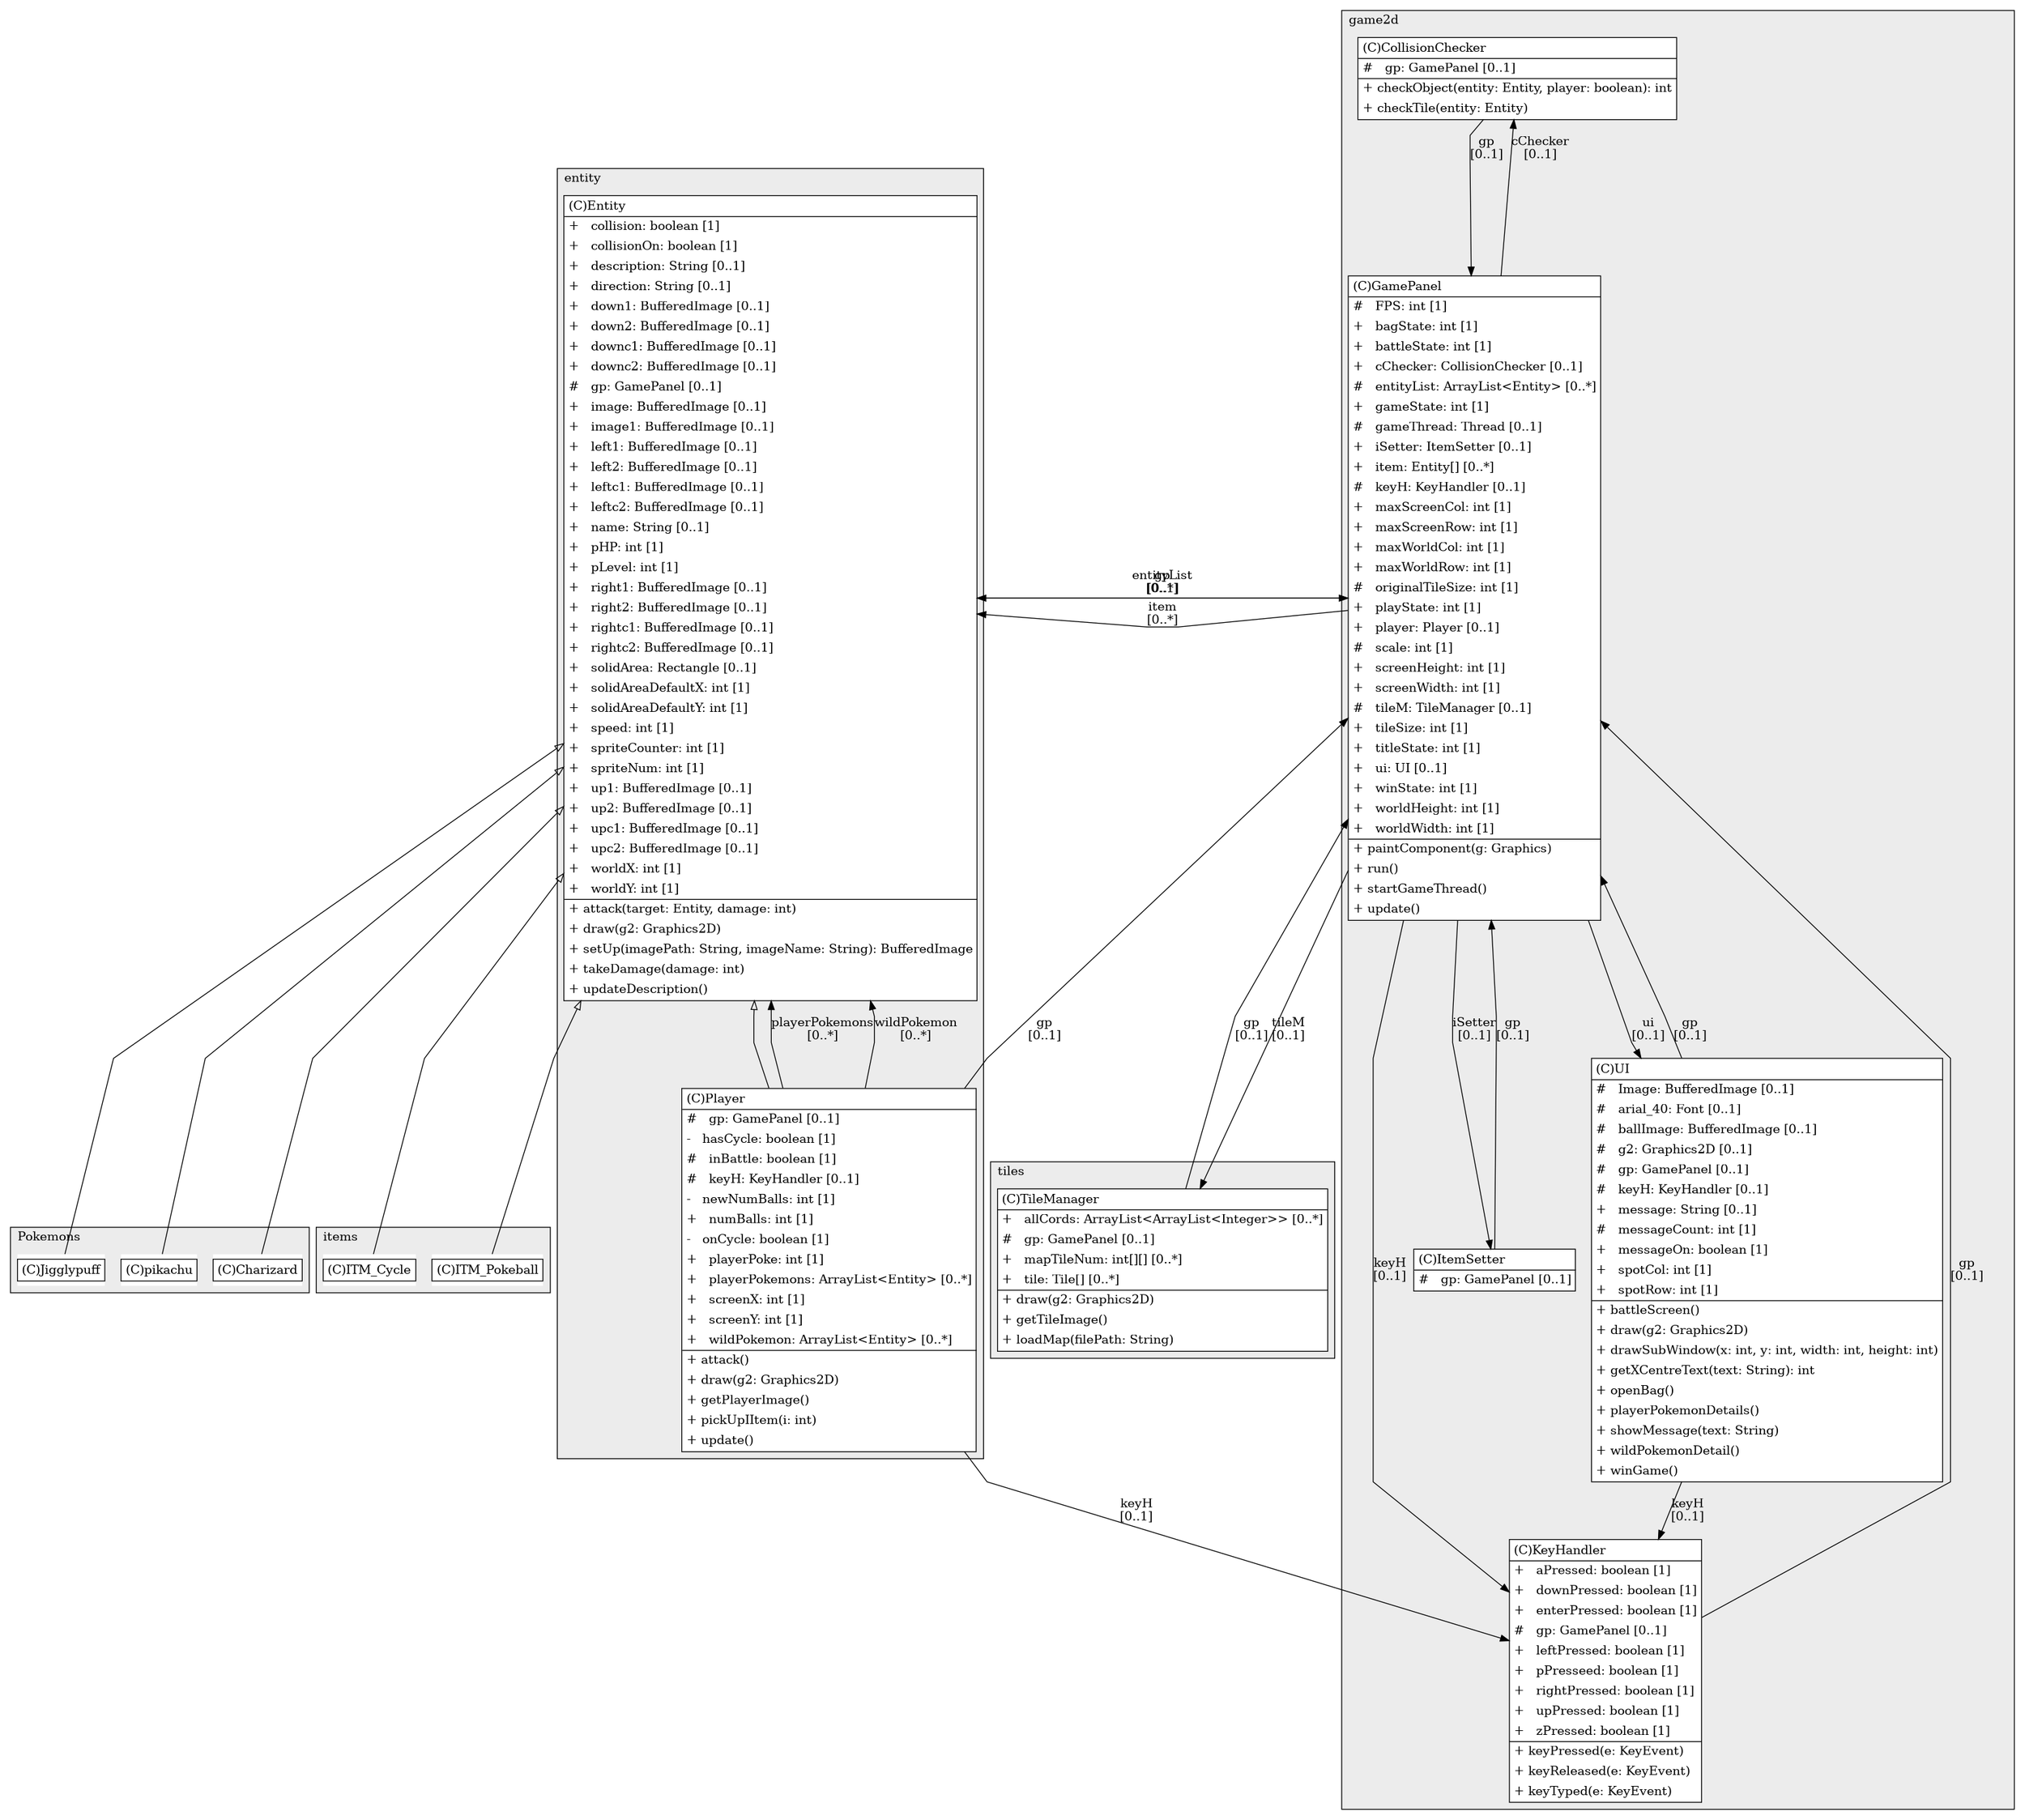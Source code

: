 @startuml

/' diagram meta data start
config=StructureConfiguration;
{
  "projectClassification": {
    "searchMode": "OpenProject", // OpenProject, AllProjects
    "includedProjects": "",
    "pathEndKeywords": "*.impl",
    "isClientPath": "",
    "isClientName": "",
    "isTestPath": "",
    "isTestName": "",
    "isMappingPath": "",
    "isMappingName": "",
    "isDataAccessPath": "",
    "isDataAccessName": "",
    "isDataStructurePath": "",
    "isDataStructureName": "",
    "isInterfaceStructuresPath": "",
    "isInterfaceStructuresName": "",
    "isEntryPointPath": "",
    "isEntryPointName": "",
    "treatFinalFieldsAsMandatory": false
  },
  "graphRestriction": {
    "classPackageExcludeFilter": "",
    "classPackageIncludeFilter": "",
    "classNameExcludeFilter": "",
    "classNameIncludeFilter": "",
    "methodNameExcludeFilter": "",
    "methodNameIncludeFilter": "",
    "removeByInheritance": "", // inheritance/annotation based filtering is done in a second step
    "removeByAnnotation": "",
    "removeByClassPackage": "", // cleanup the graph after inheritance/annotation based filtering is done
    "removeByClassName": "",
    "cutMappings": false,
    "cutEnum": true,
    "cutTests": true,
    "cutClient": true,
    "cutDataAccess": true,
    "cutInterfaceStructures": true,
    "cutDataStructures": true,
    "cutGetterAndSetter": true,
    "cutConstructors": true
  },
  "graphTraversal": {
    "forwardDepth": 3,
    "backwardDepth": 3,
    "classPackageExcludeFilter": "",
    "classPackageIncludeFilter": "",
    "classNameExcludeFilter": "",
    "classNameIncludeFilter": "",
    "methodNameExcludeFilter": "",
    "methodNameIncludeFilter": "",
    "hideMappings": false,
    "hideDataStructures": false,
    "hidePrivateMethods": true,
    "hideInterfaceCalls": true, // indirection: implementation -> interface (is hidden) -> implementation
    "onlyShowApplicationEntryPoints": false, // root node is included
    "useMethodCallsForStructureDiagram": "ForwardOnly" // ForwardOnly, BothDirections, No
  },
  "details": {
    "aggregation": "GroupByClass", // ByClass, GroupByClass, None
    "showClassGenericTypes": true,
    "showMethods": true,
    "showMethodParameterNames": true,
    "showMethodParameterTypes": true,
    "showMethodReturnType": true,
    "showPackageLevels": 2,
    "showDetailedClassStructure": true
  },
  "rootClass": "game2d.UI",
  "extensionCallbackMethod": "" // qualified.class.name#methodName - signature: public static String method(String)
}
diagram meta data end '/



digraph g {
    rankdir="TB"
    splines=polyline
    

'nodes 
subgraph cluster_100526016 { 
   	label=items
	labeljust=l
	fillcolor="#ececec"
	style=filled
   
   ITM_Cycle100526016[
	label=<<TABLE BORDER="1" CELLBORDER="0" CELLPADDING="4" CELLSPACING="0">
<TR><TD ALIGN="LEFT" >(C)ITM_Cycle</TD></TR>
</TABLE>>
	style=filled
	margin=0
	shape=plaintext
	fillcolor="#FFFFFF"
];

ITM_Pokeball100526016[
	label=<<TABLE BORDER="1" CELLBORDER="0" CELLPADDING="4" CELLSPACING="0">
<TR><TD ALIGN="LEFT" >(C)ITM_Pokeball</TD></TR>
</TABLE>>
	style=filled
	margin=0
	shape=plaintext
	fillcolor="#FFFFFF"
];
} 

subgraph cluster_110363525 { 
   	label=tiles
	labeljust=l
	fillcolor="#ececec"
	style=filled
   
   TileManager110363525[
	label=<<TABLE BORDER="1" CELLBORDER="0" CELLPADDING="4" CELLSPACING="0">
<TR><TD ALIGN="LEFT" >(C)TileManager</TD></TR>
<HR/>
<TR><TD ALIGN="LEFT" >+   allCords: ArrayList&lt;ArrayList&lt;Integer&gt;&gt; [0..*]</TD></TR>
<TR><TD ALIGN="LEFT" >#   gp: GamePanel [0..1]</TD></TR>
<TR><TD ALIGN="LEFT" >+   mapTileNum: int[][] [0..*]</TD></TR>
<TR><TD ALIGN="LEFT" >+   tile: Tile[] [0..*]</TD></TR>
<HR/>
<TR><TD ALIGN="LEFT" >+ draw(g2: Graphics2D)</TD></TR>
<TR><TD ALIGN="LEFT" >+ getTileImage()</TD></TR>
<TR><TD ALIGN="LEFT" >+ loadMap(filePath: String)</TD></TR>
</TABLE>>
	style=filled
	margin=0
	shape=plaintext
	fillcolor="#FFFFFF"
];
} 

subgraph cluster_1253237276 { 
   	label=game2d
	labeljust=l
	fillcolor="#ececec"
	style=filled
   
   CollisionChecker1253237276[
	label=<<TABLE BORDER="1" CELLBORDER="0" CELLPADDING="4" CELLSPACING="0">
<TR><TD ALIGN="LEFT" >(C)CollisionChecker</TD></TR>
<HR/>
<TR><TD ALIGN="LEFT" >#   gp: GamePanel [0..1]</TD></TR>
<HR/>
<TR><TD ALIGN="LEFT" >+ checkObject(entity: Entity, player: boolean): int</TD></TR>
<TR><TD ALIGN="LEFT" >+ checkTile(entity: Entity)</TD></TR>
</TABLE>>
	style=filled
	margin=0
	shape=plaintext
	fillcolor="#FFFFFF"
];

GamePanel1253237276[
	label=<<TABLE BORDER="1" CELLBORDER="0" CELLPADDING="4" CELLSPACING="0">
<TR><TD ALIGN="LEFT" >(C)GamePanel</TD></TR>
<HR/>
<TR><TD ALIGN="LEFT" >#   FPS: int [1]</TD></TR>
<TR><TD ALIGN="LEFT" >+   bagState: int [1]</TD></TR>
<TR><TD ALIGN="LEFT" >+   battleState: int [1]</TD></TR>
<TR><TD ALIGN="LEFT" >+   cChecker: CollisionChecker [0..1]</TD></TR>
<TR><TD ALIGN="LEFT" >#   entityList: ArrayList&lt;Entity&gt; [0..*]</TD></TR>
<TR><TD ALIGN="LEFT" >+   gameState: int [1]</TD></TR>
<TR><TD ALIGN="LEFT" >#   gameThread: Thread [0..1]</TD></TR>
<TR><TD ALIGN="LEFT" >+   iSetter: ItemSetter [0..1]</TD></TR>
<TR><TD ALIGN="LEFT" >+   item: Entity[] [0..*]</TD></TR>
<TR><TD ALIGN="LEFT" >#   keyH: KeyHandler [0..1]</TD></TR>
<TR><TD ALIGN="LEFT" >+   maxScreenCol: int [1]</TD></TR>
<TR><TD ALIGN="LEFT" >+   maxScreenRow: int [1]</TD></TR>
<TR><TD ALIGN="LEFT" >+   maxWorldCol: int [1]</TD></TR>
<TR><TD ALIGN="LEFT" >+   maxWorldRow: int [1]</TD></TR>
<TR><TD ALIGN="LEFT" >#   originalTileSize: int [1]</TD></TR>
<TR><TD ALIGN="LEFT" >+   playState: int [1]</TD></TR>
<TR><TD ALIGN="LEFT" >+   player: Player [0..1]</TD></TR>
<TR><TD ALIGN="LEFT" >#   scale: int [1]</TD></TR>
<TR><TD ALIGN="LEFT" >+   screenHeight: int [1]</TD></TR>
<TR><TD ALIGN="LEFT" >+   screenWidth: int [1]</TD></TR>
<TR><TD ALIGN="LEFT" >#   tileM: TileManager [0..1]</TD></TR>
<TR><TD ALIGN="LEFT" >+   tileSize: int [1]</TD></TR>
<TR><TD ALIGN="LEFT" >+   titleState: int [1]</TD></TR>
<TR><TD ALIGN="LEFT" >+   ui: UI [0..1]</TD></TR>
<TR><TD ALIGN="LEFT" >+   winState: int [1]</TD></TR>
<TR><TD ALIGN="LEFT" >+   worldHeight: int [1]</TD></TR>
<TR><TD ALIGN="LEFT" >+   worldWidth: int [1]</TD></TR>
<HR/>
<TR><TD ALIGN="LEFT" >+ paintComponent(g: Graphics)</TD></TR>
<TR><TD ALIGN="LEFT" >+ run()</TD></TR>
<TR><TD ALIGN="LEFT" >+ startGameThread()</TD></TR>
<TR><TD ALIGN="LEFT" >+ update()</TD></TR>
</TABLE>>
	style=filled
	margin=0
	shape=plaintext
	fillcolor="#FFFFFF"
];

ItemSetter1253237276[
	label=<<TABLE BORDER="1" CELLBORDER="0" CELLPADDING="4" CELLSPACING="0">
<TR><TD ALIGN="LEFT" >(C)ItemSetter</TD></TR>
<HR/>
<TR><TD ALIGN="LEFT" >#   gp: GamePanel [0..1]</TD></TR>
</TABLE>>
	style=filled
	margin=0
	shape=plaintext
	fillcolor="#FFFFFF"
];

KeyHandler1253237276[
	label=<<TABLE BORDER="1" CELLBORDER="0" CELLPADDING="4" CELLSPACING="0">
<TR><TD ALIGN="LEFT" >(C)KeyHandler</TD></TR>
<HR/>
<TR><TD ALIGN="LEFT" >+   aPressed: boolean [1]</TD></TR>
<TR><TD ALIGN="LEFT" >+   downPressed: boolean [1]</TD></TR>
<TR><TD ALIGN="LEFT" >+   enterPressed: boolean [1]</TD></TR>
<TR><TD ALIGN="LEFT" >#   gp: GamePanel [0..1]</TD></TR>
<TR><TD ALIGN="LEFT" >+   leftPressed: boolean [1]</TD></TR>
<TR><TD ALIGN="LEFT" >+   pPresseed: boolean [1]</TD></TR>
<TR><TD ALIGN="LEFT" >+   rightPressed: boolean [1]</TD></TR>
<TR><TD ALIGN="LEFT" >+   upPressed: boolean [1]</TD></TR>
<TR><TD ALIGN="LEFT" >+   zPressed: boolean [1]</TD></TR>
<HR/>
<TR><TD ALIGN="LEFT" >+ keyPressed(e: KeyEvent)</TD></TR>
<TR><TD ALIGN="LEFT" >+ keyReleased(e: KeyEvent)</TD></TR>
<TR><TD ALIGN="LEFT" >+ keyTyped(e: KeyEvent)</TD></TR>
</TABLE>>
	style=filled
	margin=0
	shape=plaintext
	fillcolor="#FFFFFF"
];

UI1253237276[
	label=<<TABLE BORDER="1" CELLBORDER="0" CELLPADDING="4" CELLSPACING="0">
<TR><TD ALIGN="LEFT" >(C)UI</TD></TR>
<HR/>
<TR><TD ALIGN="LEFT" >#   Image: BufferedImage [0..1]</TD></TR>
<TR><TD ALIGN="LEFT" >#   arial_40: Font [0..1]</TD></TR>
<TR><TD ALIGN="LEFT" >#   ballImage: BufferedImage [0..1]</TD></TR>
<TR><TD ALIGN="LEFT" >#   g2: Graphics2D [0..1]</TD></TR>
<TR><TD ALIGN="LEFT" >#   gp: GamePanel [0..1]</TD></TR>
<TR><TD ALIGN="LEFT" >#   keyH: KeyHandler [0..1]</TD></TR>
<TR><TD ALIGN="LEFT" >+   message: String [0..1]</TD></TR>
<TR><TD ALIGN="LEFT" >#   messageCount: int [1]</TD></TR>
<TR><TD ALIGN="LEFT" >+   messageOn: boolean [1]</TD></TR>
<TR><TD ALIGN="LEFT" >+   spotCol: int [1]</TD></TR>
<TR><TD ALIGN="LEFT" >+   spotRow: int [1]</TD></TR>
<HR/>
<TR><TD ALIGN="LEFT" >+ battleScreen()</TD></TR>
<TR><TD ALIGN="LEFT" >+ draw(g2: Graphics2D)</TD></TR>
<TR><TD ALIGN="LEFT" >+ drawSubWindow(x: int, y: int, width: int, height: int)</TD></TR>
<TR><TD ALIGN="LEFT" >+ getXCentreText(text: String): int</TD></TR>
<TR><TD ALIGN="LEFT" >+ openBag()</TD></TR>
<TR><TD ALIGN="LEFT" >+ playerPokemonDetails()</TD></TR>
<TR><TD ALIGN="LEFT" >+ showMessage(text: String)</TD></TR>
<TR><TD ALIGN="LEFT" >+ wildPokemonDetail()</TD></TR>
<TR><TD ALIGN="LEFT" >+ winGame()</TD></TR>
</TABLE>>
	style=filled
	margin=0
	shape=plaintext
	fillcolor="#FFFFFF"
];
} 

subgraph cluster_1298275357 { 
   	label=entity
	labeljust=l
	fillcolor="#ececec"
	style=filled
   
   Entity1298275357[
	label=<<TABLE BORDER="1" CELLBORDER="0" CELLPADDING="4" CELLSPACING="0">
<TR><TD ALIGN="LEFT" >(C)Entity</TD></TR>
<HR/>
<TR><TD ALIGN="LEFT" >+   collision: boolean [1]</TD></TR>
<TR><TD ALIGN="LEFT" >+   collisionOn: boolean [1]</TD></TR>
<TR><TD ALIGN="LEFT" >+   description: String [0..1]</TD></TR>
<TR><TD ALIGN="LEFT" >+   direction: String [0..1]</TD></TR>
<TR><TD ALIGN="LEFT" >+   down1: BufferedImage [0..1]</TD></TR>
<TR><TD ALIGN="LEFT" >+   down2: BufferedImage [0..1]</TD></TR>
<TR><TD ALIGN="LEFT" >+   downc1: BufferedImage [0..1]</TD></TR>
<TR><TD ALIGN="LEFT" >+   downc2: BufferedImage [0..1]</TD></TR>
<TR><TD ALIGN="LEFT" >#   gp: GamePanel [0..1]</TD></TR>
<TR><TD ALIGN="LEFT" >+   image: BufferedImage [0..1]</TD></TR>
<TR><TD ALIGN="LEFT" >+   image1: BufferedImage [0..1]</TD></TR>
<TR><TD ALIGN="LEFT" >+   left1: BufferedImage [0..1]</TD></TR>
<TR><TD ALIGN="LEFT" >+   left2: BufferedImage [0..1]</TD></TR>
<TR><TD ALIGN="LEFT" >+   leftc1: BufferedImage [0..1]</TD></TR>
<TR><TD ALIGN="LEFT" >+   leftc2: BufferedImage [0..1]</TD></TR>
<TR><TD ALIGN="LEFT" >+   name: String [0..1]</TD></TR>
<TR><TD ALIGN="LEFT" >+   pHP: int [1]</TD></TR>
<TR><TD ALIGN="LEFT" >+   pLevel: int [1]</TD></TR>
<TR><TD ALIGN="LEFT" >+   right1: BufferedImage [0..1]</TD></TR>
<TR><TD ALIGN="LEFT" >+   right2: BufferedImage [0..1]</TD></TR>
<TR><TD ALIGN="LEFT" >+   rightc1: BufferedImage [0..1]</TD></TR>
<TR><TD ALIGN="LEFT" >+   rightc2: BufferedImage [0..1]</TD></TR>
<TR><TD ALIGN="LEFT" >+   solidArea: Rectangle [0..1]</TD></TR>
<TR><TD ALIGN="LEFT" >+   solidAreaDefaultX: int [1]</TD></TR>
<TR><TD ALIGN="LEFT" >+   solidAreaDefaultY: int [1]</TD></TR>
<TR><TD ALIGN="LEFT" >+   speed: int [1]</TD></TR>
<TR><TD ALIGN="LEFT" >+   spriteCounter: int [1]</TD></TR>
<TR><TD ALIGN="LEFT" >+   spriteNum: int [1]</TD></TR>
<TR><TD ALIGN="LEFT" >+   up1: BufferedImage [0..1]</TD></TR>
<TR><TD ALIGN="LEFT" >+   up2: BufferedImage [0..1]</TD></TR>
<TR><TD ALIGN="LEFT" >+   upc1: BufferedImage [0..1]</TD></TR>
<TR><TD ALIGN="LEFT" >+   upc2: BufferedImage [0..1]</TD></TR>
<TR><TD ALIGN="LEFT" >+   worldX: int [1]</TD></TR>
<TR><TD ALIGN="LEFT" >+   worldY: int [1]</TD></TR>
<HR/>
<TR><TD ALIGN="LEFT" >+ attack(target: Entity, damage: int)</TD></TR>
<TR><TD ALIGN="LEFT" >+ draw(g2: Graphics2D)</TD></TR>
<TR><TD ALIGN="LEFT" >+ setUp(imagePath: String, imageName: String): BufferedImage</TD></TR>
<TR><TD ALIGN="LEFT" >+ takeDamage(damage: int)</TD></TR>
<TR><TD ALIGN="LEFT" >+ updateDescription()</TD></TR>
</TABLE>>
	style=filled
	margin=0
	shape=plaintext
	fillcolor="#FFFFFF"
];

Player1298275357[
	label=<<TABLE BORDER="1" CELLBORDER="0" CELLPADDING="4" CELLSPACING="0">
<TR><TD ALIGN="LEFT" >(C)Player</TD></TR>
<HR/>
<TR><TD ALIGN="LEFT" >#   gp: GamePanel [0..1]</TD></TR>
<TR><TD ALIGN="LEFT" >-   hasCycle: boolean [1]</TD></TR>
<TR><TD ALIGN="LEFT" >#   inBattle: boolean [1]</TD></TR>
<TR><TD ALIGN="LEFT" >#   keyH: KeyHandler [0..1]</TD></TR>
<TR><TD ALIGN="LEFT" >-   newNumBalls: int [1]</TD></TR>
<TR><TD ALIGN="LEFT" >+   numBalls: int [1]</TD></TR>
<TR><TD ALIGN="LEFT" >-   onCycle: boolean [1]</TD></TR>
<TR><TD ALIGN="LEFT" >+   playerPoke: int [1]</TD></TR>
<TR><TD ALIGN="LEFT" >+   playerPokemons: ArrayList&lt;Entity&gt; [0..*]</TD></TR>
<TR><TD ALIGN="LEFT" >+   screenX: int [1]</TD></TR>
<TR><TD ALIGN="LEFT" >+   screenY: int [1]</TD></TR>
<TR><TD ALIGN="LEFT" >+   wildPokemon: ArrayList&lt;Entity&gt; [0..*]</TD></TR>
<HR/>
<TR><TD ALIGN="LEFT" >+ attack()</TD></TR>
<TR><TD ALIGN="LEFT" >+ draw(g2: Graphics2D)</TD></TR>
<TR><TD ALIGN="LEFT" >+ getPlayerImage()</TD></TR>
<TR><TD ALIGN="LEFT" >+ pickUpIItem(i: int)</TD></TR>
<TR><TD ALIGN="LEFT" >+ update()</TD></TR>
</TABLE>>
	style=filled
	margin=0
	shape=plaintext
	fillcolor="#FFFFFF"
];
} 

subgraph cluster_579519008 { 
   	label=Pokemons
	labeljust=l
	fillcolor="#ececec"
	style=filled
   
   Charizard579519008[
	label=<<TABLE BORDER="1" CELLBORDER="0" CELLPADDING="4" CELLSPACING="0">
<TR><TD ALIGN="LEFT" >(C)Charizard</TD></TR>
</TABLE>>
	style=filled
	margin=0
	shape=plaintext
	fillcolor="#FFFFFF"
];

Jigglypuff579519008[
	label=<<TABLE BORDER="1" CELLBORDER="0" CELLPADDING="4" CELLSPACING="0">
<TR><TD ALIGN="LEFT" >(C)Jigglypuff</TD></TR>
</TABLE>>
	style=filled
	margin=0
	shape=plaintext
	fillcolor="#FFFFFF"
];

pikachu579519008[
	label=<<TABLE BORDER="1" CELLBORDER="0" CELLPADDING="4" CELLSPACING="0">
<TR><TD ALIGN="LEFT" >(C)pikachu</TD></TR>
</TABLE>>
	style=filled
	margin=0
	shape=plaintext
	fillcolor="#FFFFFF"
];
} 

'edges    
CollisionChecker1253237276 -> GamePanel1253237276[label="gp
[0..1]"];
Entity1298275357 -> Charizard579519008[arrowhead=none, arrowtail=empty, dir=both];
Entity1298275357 -> GamePanel1253237276[label="gp
[0..1]"];
Entity1298275357 -> ITM_Cycle100526016[arrowhead=none, arrowtail=empty, dir=both];
Entity1298275357 -> ITM_Pokeball100526016[arrowhead=none, arrowtail=empty, dir=both];
Entity1298275357 -> Jigglypuff579519008[arrowhead=none, arrowtail=empty, dir=both];
Entity1298275357 -> Player1298275357[arrowhead=none, arrowtail=empty, dir=both];
Entity1298275357 -> pikachu579519008[arrowhead=none, arrowtail=empty, dir=both];
GamePanel1253237276 -> CollisionChecker1253237276[label="cChecker
[0..1]"];
GamePanel1253237276 -> Entity1298275357[label="entityList
[0..*]"];
GamePanel1253237276 -> Entity1298275357[label="item
[0..*]"];
GamePanel1253237276 -> ItemSetter1253237276[label="iSetter
[0..1]"];
GamePanel1253237276 -> KeyHandler1253237276[label="keyH
[0..1]"];
GamePanel1253237276 -> TileManager110363525[label="tileM
[0..1]"];
GamePanel1253237276 -> UI1253237276[label="ui
[0..1]"];
ItemSetter1253237276 -> GamePanel1253237276[label="gp
[0..1]"];
KeyHandler1253237276 -> GamePanel1253237276[label="gp
[0..1]"];
Player1298275357 -> Entity1298275357[label="playerPokemons
[0..*]"];
Player1298275357 -> Entity1298275357[label="wildPokemon
[0..*]"];
Player1298275357 -> GamePanel1253237276[label="gp
[0..1]"];
Player1298275357 -> KeyHandler1253237276[label="keyH
[0..1]"];
TileManager110363525 -> GamePanel1253237276[label="gp
[0..1]"];
UI1253237276 -> GamePanel1253237276[label="gp
[0..1]"];
UI1253237276 -> KeyHandler1253237276[label="keyH
[0..1]"];
    
}
@enduml